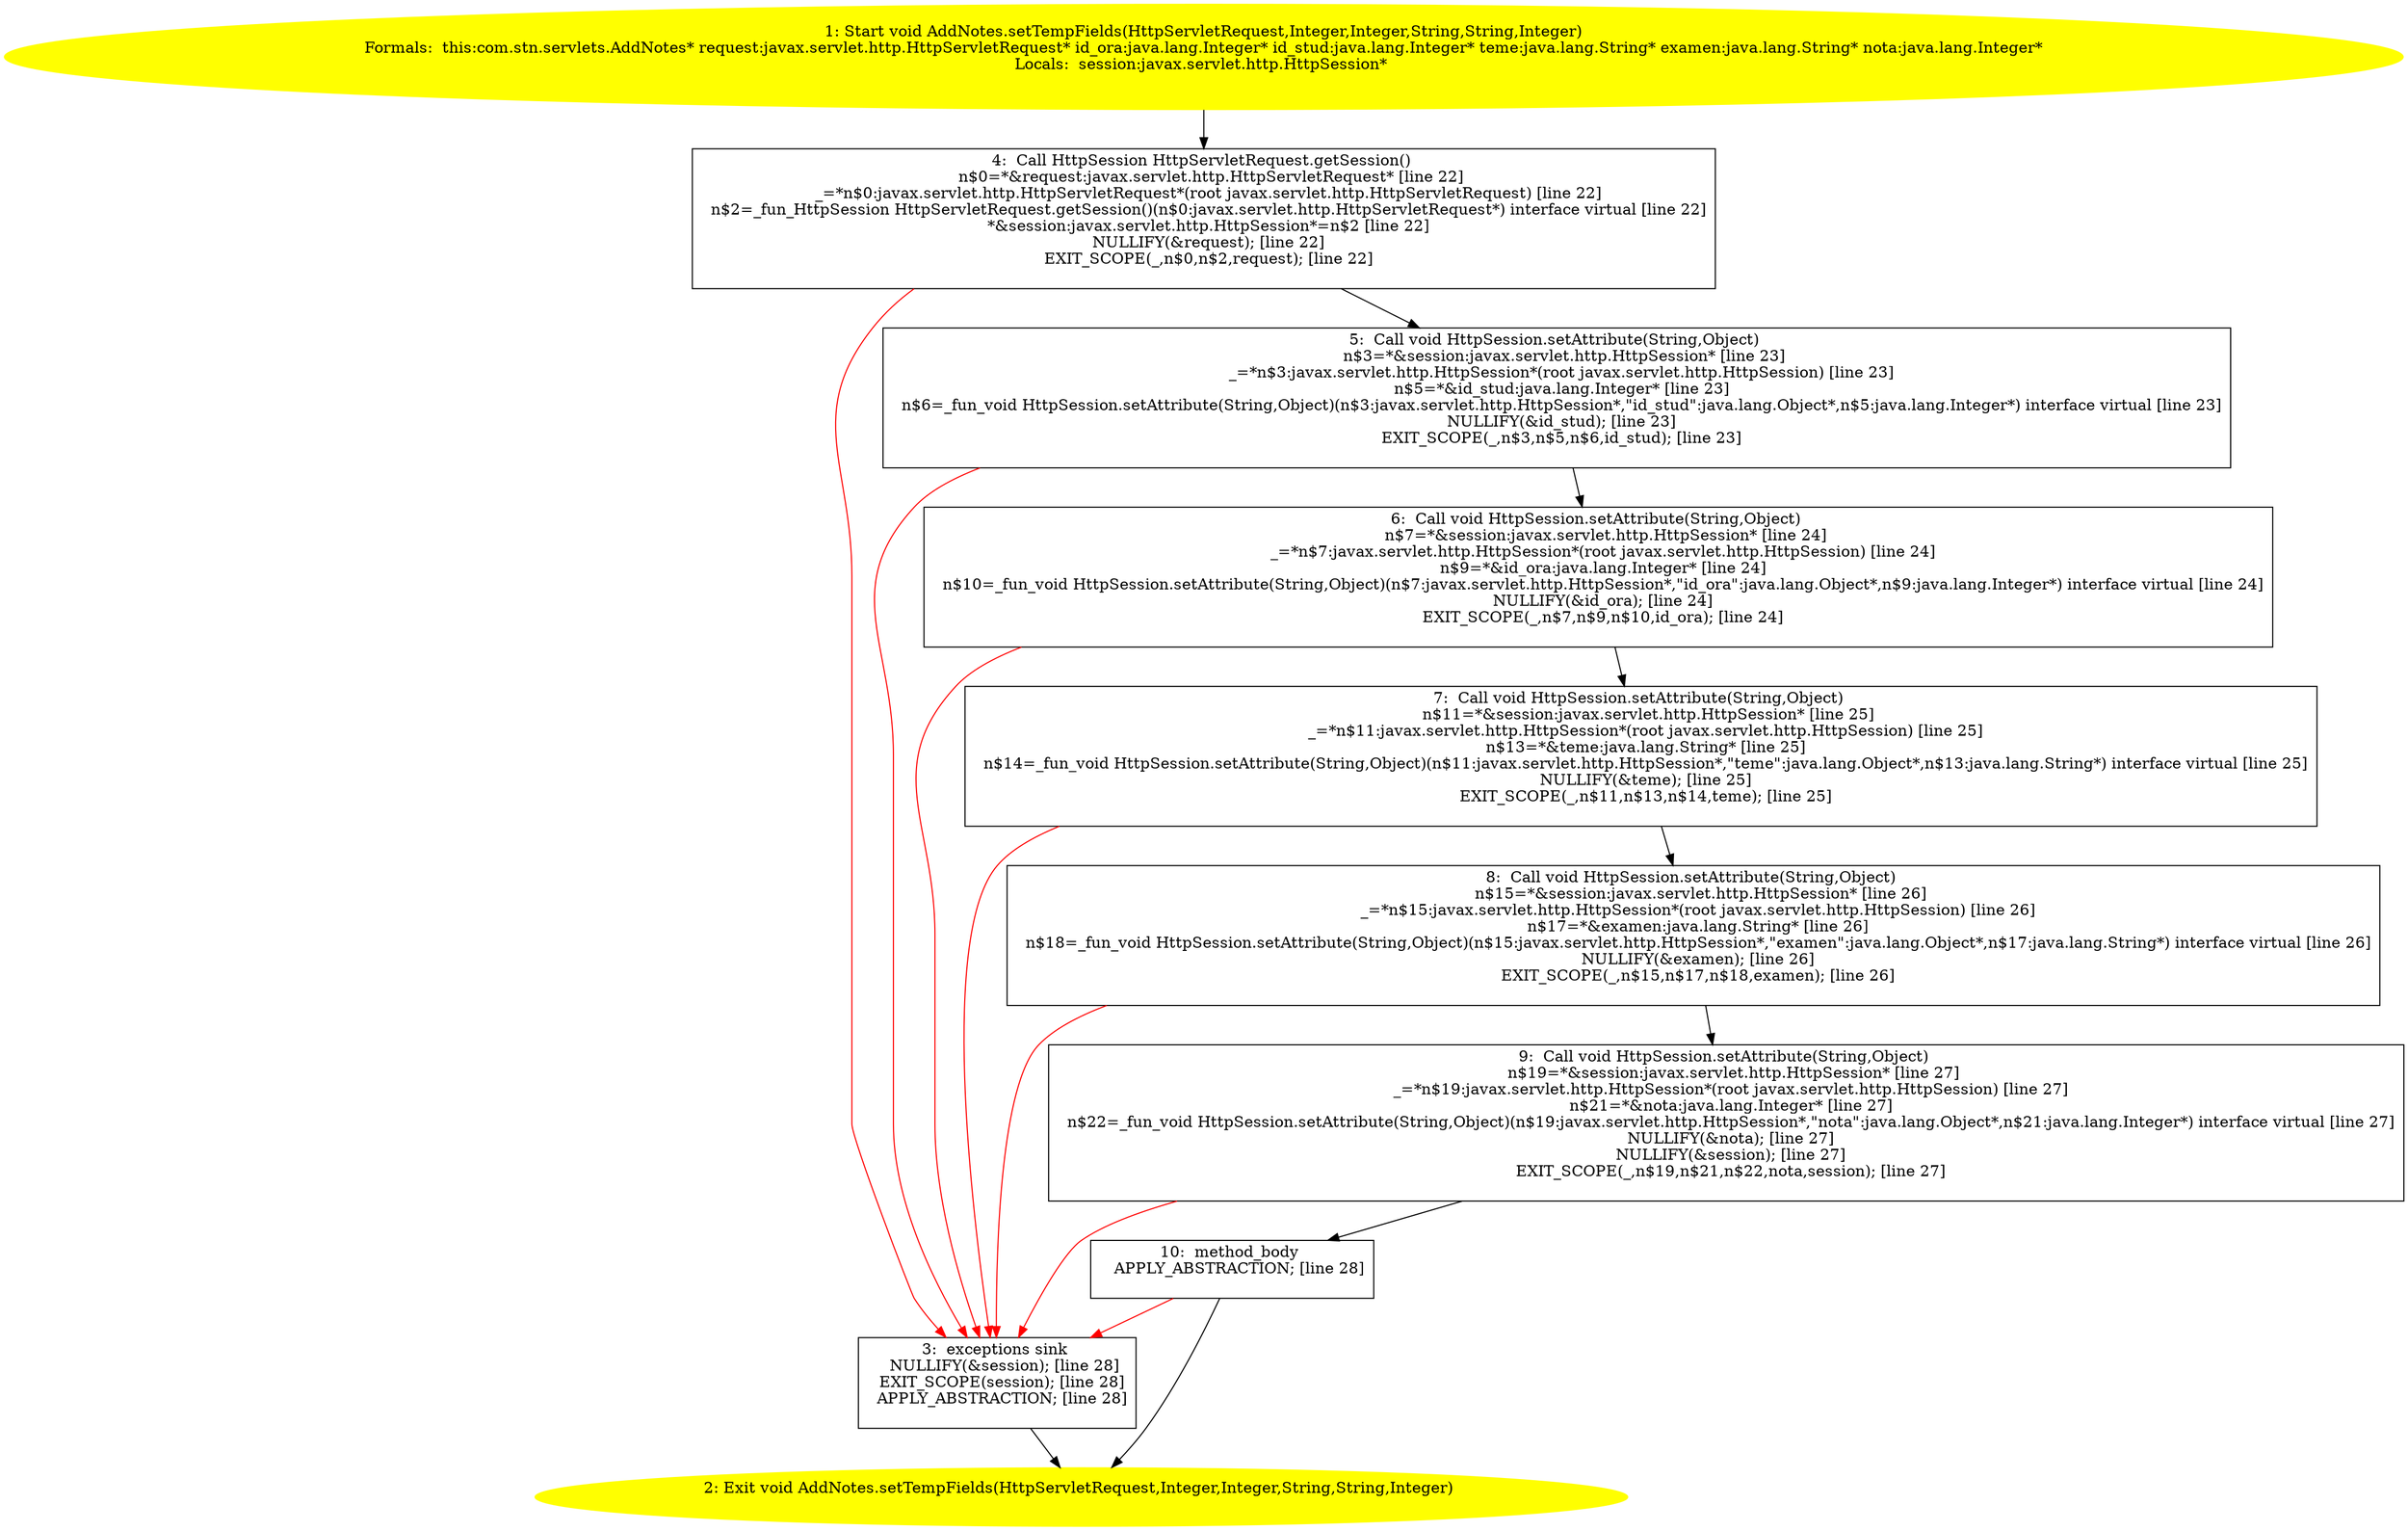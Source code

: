 /* @generated */
digraph cfg {
"com.stn.servlets.AddNotes.setTempFields(javax.servlet.http.HttpServletRequest,java.lang.Integer,java.95b10828049e9e7aef3fbed540a3d178_1" [label="1: Start void AddNotes.setTempFields(HttpServletRequest,Integer,Integer,String,String,Integer)\nFormals:  this:com.stn.servlets.AddNotes* request:javax.servlet.http.HttpServletRequest* id_ora:java.lang.Integer* id_stud:java.lang.Integer* teme:java.lang.String* examen:java.lang.String* nota:java.lang.Integer*\nLocals:  session:javax.servlet.http.HttpSession* \n  " color=yellow style=filled]
	

	 "com.stn.servlets.AddNotes.setTempFields(javax.servlet.http.HttpServletRequest,java.lang.Integer,java.95b10828049e9e7aef3fbed540a3d178_1" -> "com.stn.servlets.AddNotes.setTempFields(javax.servlet.http.HttpServletRequest,java.lang.Integer,java.95b10828049e9e7aef3fbed540a3d178_4" ;
"com.stn.servlets.AddNotes.setTempFields(javax.servlet.http.HttpServletRequest,java.lang.Integer,java.95b10828049e9e7aef3fbed540a3d178_2" [label="2: Exit void AddNotes.setTempFields(HttpServletRequest,Integer,Integer,String,String,Integer) \n  " color=yellow style=filled]
	

"com.stn.servlets.AddNotes.setTempFields(javax.servlet.http.HttpServletRequest,java.lang.Integer,java.95b10828049e9e7aef3fbed540a3d178_3" [label="3:  exceptions sink \n   NULLIFY(&session); [line 28]\n  EXIT_SCOPE(session); [line 28]\n  APPLY_ABSTRACTION; [line 28]\n " shape="box"]
	

	 "com.stn.servlets.AddNotes.setTempFields(javax.servlet.http.HttpServletRequest,java.lang.Integer,java.95b10828049e9e7aef3fbed540a3d178_3" -> "com.stn.servlets.AddNotes.setTempFields(javax.servlet.http.HttpServletRequest,java.lang.Integer,java.95b10828049e9e7aef3fbed540a3d178_2" ;
"com.stn.servlets.AddNotes.setTempFields(javax.servlet.http.HttpServletRequest,java.lang.Integer,java.95b10828049e9e7aef3fbed540a3d178_4" [label="4:  Call HttpSession HttpServletRequest.getSession() \n   n$0=*&request:javax.servlet.http.HttpServletRequest* [line 22]\n  _=*n$0:javax.servlet.http.HttpServletRequest*(root javax.servlet.http.HttpServletRequest) [line 22]\n  n$2=_fun_HttpSession HttpServletRequest.getSession()(n$0:javax.servlet.http.HttpServletRequest*) interface virtual [line 22]\n  *&session:javax.servlet.http.HttpSession*=n$2 [line 22]\n  NULLIFY(&request); [line 22]\n  EXIT_SCOPE(_,n$0,n$2,request); [line 22]\n " shape="box"]
	

	 "com.stn.servlets.AddNotes.setTempFields(javax.servlet.http.HttpServletRequest,java.lang.Integer,java.95b10828049e9e7aef3fbed540a3d178_4" -> "com.stn.servlets.AddNotes.setTempFields(javax.servlet.http.HttpServletRequest,java.lang.Integer,java.95b10828049e9e7aef3fbed540a3d178_5" ;
	 "com.stn.servlets.AddNotes.setTempFields(javax.servlet.http.HttpServletRequest,java.lang.Integer,java.95b10828049e9e7aef3fbed540a3d178_4" -> "com.stn.servlets.AddNotes.setTempFields(javax.servlet.http.HttpServletRequest,java.lang.Integer,java.95b10828049e9e7aef3fbed540a3d178_3" [color="red" ];
"com.stn.servlets.AddNotes.setTempFields(javax.servlet.http.HttpServletRequest,java.lang.Integer,java.95b10828049e9e7aef3fbed540a3d178_5" [label="5:  Call void HttpSession.setAttribute(String,Object) \n   n$3=*&session:javax.servlet.http.HttpSession* [line 23]\n  _=*n$3:javax.servlet.http.HttpSession*(root javax.servlet.http.HttpSession) [line 23]\n  n$5=*&id_stud:java.lang.Integer* [line 23]\n  n$6=_fun_void HttpSession.setAttribute(String,Object)(n$3:javax.servlet.http.HttpSession*,\"id_stud\":java.lang.Object*,n$5:java.lang.Integer*) interface virtual [line 23]\n  NULLIFY(&id_stud); [line 23]\n  EXIT_SCOPE(_,n$3,n$5,n$6,id_stud); [line 23]\n " shape="box"]
	

	 "com.stn.servlets.AddNotes.setTempFields(javax.servlet.http.HttpServletRequest,java.lang.Integer,java.95b10828049e9e7aef3fbed540a3d178_5" -> "com.stn.servlets.AddNotes.setTempFields(javax.servlet.http.HttpServletRequest,java.lang.Integer,java.95b10828049e9e7aef3fbed540a3d178_6" ;
	 "com.stn.servlets.AddNotes.setTempFields(javax.servlet.http.HttpServletRequest,java.lang.Integer,java.95b10828049e9e7aef3fbed540a3d178_5" -> "com.stn.servlets.AddNotes.setTempFields(javax.servlet.http.HttpServletRequest,java.lang.Integer,java.95b10828049e9e7aef3fbed540a3d178_3" [color="red" ];
"com.stn.servlets.AddNotes.setTempFields(javax.servlet.http.HttpServletRequest,java.lang.Integer,java.95b10828049e9e7aef3fbed540a3d178_6" [label="6:  Call void HttpSession.setAttribute(String,Object) \n   n$7=*&session:javax.servlet.http.HttpSession* [line 24]\n  _=*n$7:javax.servlet.http.HttpSession*(root javax.servlet.http.HttpSession) [line 24]\n  n$9=*&id_ora:java.lang.Integer* [line 24]\n  n$10=_fun_void HttpSession.setAttribute(String,Object)(n$7:javax.servlet.http.HttpSession*,\"id_ora\":java.lang.Object*,n$9:java.lang.Integer*) interface virtual [line 24]\n  NULLIFY(&id_ora); [line 24]\n  EXIT_SCOPE(_,n$7,n$9,n$10,id_ora); [line 24]\n " shape="box"]
	

	 "com.stn.servlets.AddNotes.setTempFields(javax.servlet.http.HttpServletRequest,java.lang.Integer,java.95b10828049e9e7aef3fbed540a3d178_6" -> "com.stn.servlets.AddNotes.setTempFields(javax.servlet.http.HttpServletRequest,java.lang.Integer,java.95b10828049e9e7aef3fbed540a3d178_7" ;
	 "com.stn.servlets.AddNotes.setTempFields(javax.servlet.http.HttpServletRequest,java.lang.Integer,java.95b10828049e9e7aef3fbed540a3d178_6" -> "com.stn.servlets.AddNotes.setTempFields(javax.servlet.http.HttpServletRequest,java.lang.Integer,java.95b10828049e9e7aef3fbed540a3d178_3" [color="red" ];
"com.stn.servlets.AddNotes.setTempFields(javax.servlet.http.HttpServletRequest,java.lang.Integer,java.95b10828049e9e7aef3fbed540a3d178_7" [label="7:  Call void HttpSession.setAttribute(String,Object) \n   n$11=*&session:javax.servlet.http.HttpSession* [line 25]\n  _=*n$11:javax.servlet.http.HttpSession*(root javax.servlet.http.HttpSession) [line 25]\n  n$13=*&teme:java.lang.String* [line 25]\n  n$14=_fun_void HttpSession.setAttribute(String,Object)(n$11:javax.servlet.http.HttpSession*,\"teme\":java.lang.Object*,n$13:java.lang.String*) interface virtual [line 25]\n  NULLIFY(&teme); [line 25]\n  EXIT_SCOPE(_,n$11,n$13,n$14,teme); [line 25]\n " shape="box"]
	

	 "com.stn.servlets.AddNotes.setTempFields(javax.servlet.http.HttpServletRequest,java.lang.Integer,java.95b10828049e9e7aef3fbed540a3d178_7" -> "com.stn.servlets.AddNotes.setTempFields(javax.servlet.http.HttpServletRequest,java.lang.Integer,java.95b10828049e9e7aef3fbed540a3d178_8" ;
	 "com.stn.servlets.AddNotes.setTempFields(javax.servlet.http.HttpServletRequest,java.lang.Integer,java.95b10828049e9e7aef3fbed540a3d178_7" -> "com.stn.servlets.AddNotes.setTempFields(javax.servlet.http.HttpServletRequest,java.lang.Integer,java.95b10828049e9e7aef3fbed540a3d178_3" [color="red" ];
"com.stn.servlets.AddNotes.setTempFields(javax.servlet.http.HttpServletRequest,java.lang.Integer,java.95b10828049e9e7aef3fbed540a3d178_8" [label="8:  Call void HttpSession.setAttribute(String,Object) \n   n$15=*&session:javax.servlet.http.HttpSession* [line 26]\n  _=*n$15:javax.servlet.http.HttpSession*(root javax.servlet.http.HttpSession) [line 26]\n  n$17=*&examen:java.lang.String* [line 26]\n  n$18=_fun_void HttpSession.setAttribute(String,Object)(n$15:javax.servlet.http.HttpSession*,\"examen\":java.lang.Object*,n$17:java.lang.String*) interface virtual [line 26]\n  NULLIFY(&examen); [line 26]\n  EXIT_SCOPE(_,n$15,n$17,n$18,examen); [line 26]\n " shape="box"]
	

	 "com.stn.servlets.AddNotes.setTempFields(javax.servlet.http.HttpServletRequest,java.lang.Integer,java.95b10828049e9e7aef3fbed540a3d178_8" -> "com.stn.servlets.AddNotes.setTempFields(javax.servlet.http.HttpServletRequest,java.lang.Integer,java.95b10828049e9e7aef3fbed540a3d178_9" ;
	 "com.stn.servlets.AddNotes.setTempFields(javax.servlet.http.HttpServletRequest,java.lang.Integer,java.95b10828049e9e7aef3fbed540a3d178_8" -> "com.stn.servlets.AddNotes.setTempFields(javax.servlet.http.HttpServletRequest,java.lang.Integer,java.95b10828049e9e7aef3fbed540a3d178_3" [color="red" ];
"com.stn.servlets.AddNotes.setTempFields(javax.servlet.http.HttpServletRequest,java.lang.Integer,java.95b10828049e9e7aef3fbed540a3d178_9" [label="9:  Call void HttpSession.setAttribute(String,Object) \n   n$19=*&session:javax.servlet.http.HttpSession* [line 27]\n  _=*n$19:javax.servlet.http.HttpSession*(root javax.servlet.http.HttpSession) [line 27]\n  n$21=*&nota:java.lang.Integer* [line 27]\n  n$22=_fun_void HttpSession.setAttribute(String,Object)(n$19:javax.servlet.http.HttpSession*,\"nota\":java.lang.Object*,n$21:java.lang.Integer*) interface virtual [line 27]\n  NULLIFY(&nota); [line 27]\n  NULLIFY(&session); [line 27]\n  EXIT_SCOPE(_,n$19,n$21,n$22,nota,session); [line 27]\n " shape="box"]
	

	 "com.stn.servlets.AddNotes.setTempFields(javax.servlet.http.HttpServletRequest,java.lang.Integer,java.95b10828049e9e7aef3fbed540a3d178_9" -> "com.stn.servlets.AddNotes.setTempFields(javax.servlet.http.HttpServletRequest,java.lang.Integer,java.95b10828049e9e7aef3fbed540a3d178_10" ;
	 "com.stn.servlets.AddNotes.setTempFields(javax.servlet.http.HttpServletRequest,java.lang.Integer,java.95b10828049e9e7aef3fbed540a3d178_9" -> "com.stn.servlets.AddNotes.setTempFields(javax.servlet.http.HttpServletRequest,java.lang.Integer,java.95b10828049e9e7aef3fbed540a3d178_3" [color="red" ];
"com.stn.servlets.AddNotes.setTempFields(javax.servlet.http.HttpServletRequest,java.lang.Integer,java.95b10828049e9e7aef3fbed540a3d178_10" [label="10:  method_body \n   APPLY_ABSTRACTION; [line 28]\n " shape="box"]
	

	 "com.stn.servlets.AddNotes.setTempFields(javax.servlet.http.HttpServletRequest,java.lang.Integer,java.95b10828049e9e7aef3fbed540a3d178_10" -> "com.stn.servlets.AddNotes.setTempFields(javax.servlet.http.HttpServletRequest,java.lang.Integer,java.95b10828049e9e7aef3fbed540a3d178_2" ;
	 "com.stn.servlets.AddNotes.setTempFields(javax.servlet.http.HttpServletRequest,java.lang.Integer,java.95b10828049e9e7aef3fbed540a3d178_10" -> "com.stn.servlets.AddNotes.setTempFields(javax.servlet.http.HttpServletRequest,java.lang.Integer,java.95b10828049e9e7aef3fbed540a3d178_3" [color="red" ];
}
